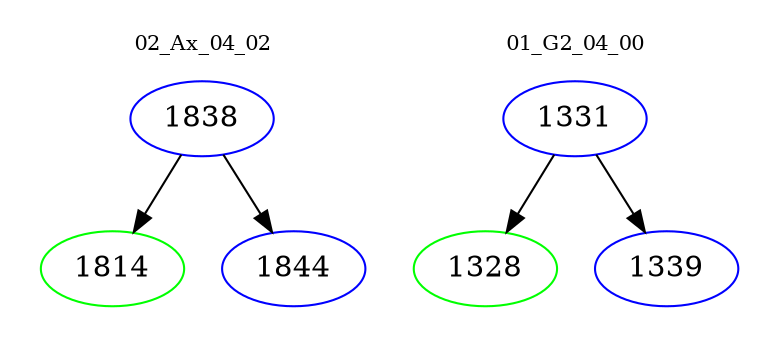 digraph{
subgraph cluster_0 {
color = white
label = "02_Ax_04_02";
fontsize=10;
T0_1838 [label="1838", color="blue"]
T0_1838 -> T0_1814 [color="black"]
T0_1814 [label="1814", color="green"]
T0_1838 -> T0_1844 [color="black"]
T0_1844 [label="1844", color="blue"]
}
subgraph cluster_1 {
color = white
label = "01_G2_04_00";
fontsize=10;
T1_1331 [label="1331", color="blue"]
T1_1331 -> T1_1328 [color="black"]
T1_1328 [label="1328", color="green"]
T1_1331 -> T1_1339 [color="black"]
T1_1339 [label="1339", color="blue"]
}
}

